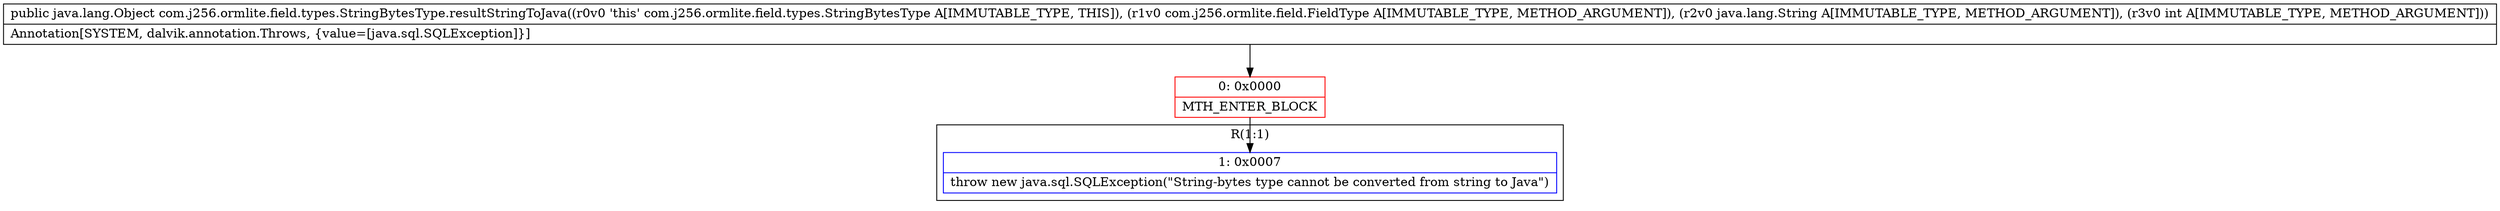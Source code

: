 digraph "CFG forcom.j256.ormlite.field.types.StringBytesType.resultStringToJava(Lcom\/j256\/ormlite\/field\/FieldType;Ljava\/lang\/String;I)Ljava\/lang\/Object;" {
subgraph cluster_Region_278881860 {
label = "R(1:1)";
node [shape=record,color=blue];
Node_1 [shape=record,label="{1\:\ 0x0007|throw new java.sql.SQLException(\"String\-bytes type cannot be converted from string to Java\")\l}"];
}
Node_0 [shape=record,color=red,label="{0\:\ 0x0000|MTH_ENTER_BLOCK\l}"];
MethodNode[shape=record,label="{public java.lang.Object com.j256.ormlite.field.types.StringBytesType.resultStringToJava((r0v0 'this' com.j256.ormlite.field.types.StringBytesType A[IMMUTABLE_TYPE, THIS]), (r1v0 com.j256.ormlite.field.FieldType A[IMMUTABLE_TYPE, METHOD_ARGUMENT]), (r2v0 java.lang.String A[IMMUTABLE_TYPE, METHOD_ARGUMENT]), (r3v0 int A[IMMUTABLE_TYPE, METHOD_ARGUMENT]))  | Annotation[SYSTEM, dalvik.annotation.Throws, \{value=[java.sql.SQLException]\}]\l}"];
MethodNode -> Node_0;
Node_0 -> Node_1;
}

